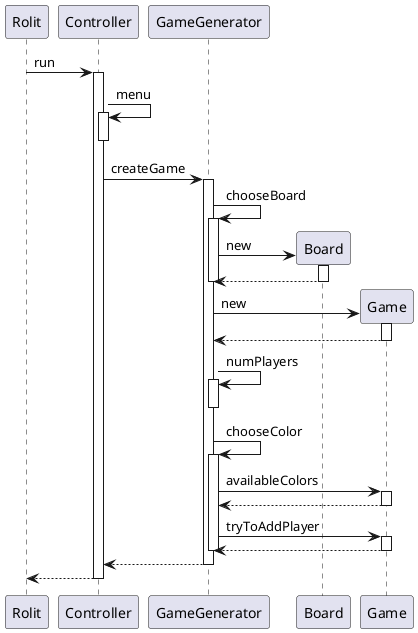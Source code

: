 @startuml
participant Rolit
Rolit -> Controller : run
activate Controller
Controller -> Controller : menu
activate Controller
deactivate Controller
Controller -> GameGenerator : createGame
activate GameGenerator
GameGenerator -> GameGenerator : chooseBoard
activate GameGenerator
create Board
GameGenerator -> Board : new
activate Board
Board --> GameGenerator
deactivate Board
deactivate GameGenerator
create Game
GameGenerator -> Game : new
activate Game
Game --> GameGenerator
deactivate Game
GameGenerator -> GameGenerator : numPlayers
activate GameGenerator
deactivate GameGenerator
GameGenerator -> GameGenerator : chooseColor
activate GameGenerator
GameGenerator -> Game : availableColors
activate Game
Game --> GameGenerator
deactivate Game
GameGenerator -> Game : tryToAddPlayer
activate Game
Game --> GameGenerator
deactivate Game
deactivate GameGenerator
GameGenerator --> Controller
deactivate GameGenerator
return
@enduml